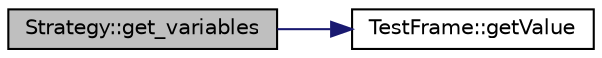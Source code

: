 digraph "Strategy::get_variables"
{
 // INTERACTIVE_SVG=YES
  edge [fontname="Helvetica",fontsize="10",labelfontname="Helvetica",labelfontsize="10"];
  node [fontname="Helvetica",fontsize="10",shape=record];
  rankdir="LR";
  Node220 [label="Strategy::get_variables",height=0.2,width=0.4,color="black", fillcolor="grey75", style="filled", fontcolor="black"];
  Node220 -> Node221 [color="midnightblue",fontsize="10",style="solid",fontname="Helvetica"];
  Node221 [label="TestFrame::getValue",height=0.2,width=0.4,color="black", fillcolor="white", style="filled",URL="$class_test_frame.html#aeb75046b3b4be4c4dbc43d233e967a08"];
}
